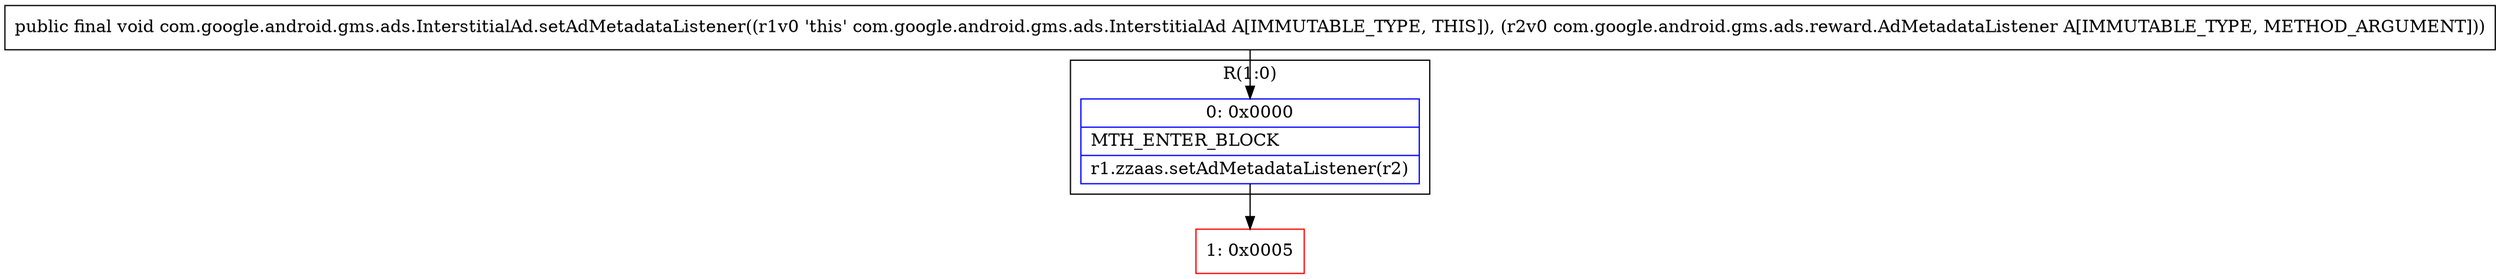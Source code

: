 digraph "CFG forcom.google.android.gms.ads.InterstitialAd.setAdMetadataListener(Lcom\/google\/android\/gms\/ads\/reward\/AdMetadataListener;)V" {
subgraph cluster_Region_1702210390 {
label = "R(1:0)";
node [shape=record,color=blue];
Node_0 [shape=record,label="{0\:\ 0x0000|MTH_ENTER_BLOCK\l|r1.zzaas.setAdMetadataListener(r2)\l}"];
}
Node_1 [shape=record,color=red,label="{1\:\ 0x0005}"];
MethodNode[shape=record,label="{public final void com.google.android.gms.ads.InterstitialAd.setAdMetadataListener((r1v0 'this' com.google.android.gms.ads.InterstitialAd A[IMMUTABLE_TYPE, THIS]), (r2v0 com.google.android.gms.ads.reward.AdMetadataListener A[IMMUTABLE_TYPE, METHOD_ARGUMENT])) }"];
MethodNode -> Node_0;
Node_0 -> Node_1;
}

